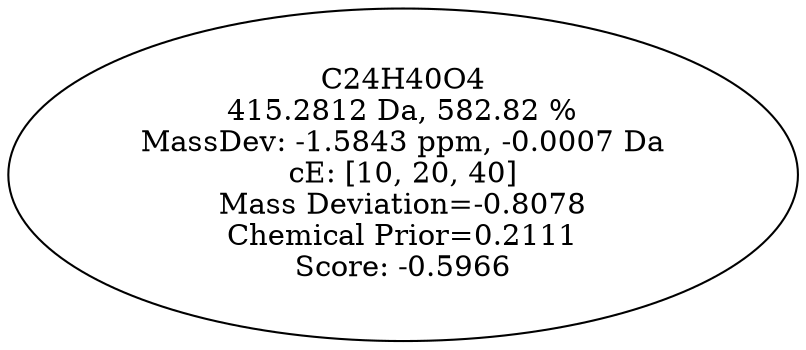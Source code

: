 strict digraph {
v1 [label="C24H40O4\n415.2812 Da, 582.82 %\nMassDev: -1.5843 ppm, -0.0007 Da\ncE: [10, 20, 40]\nMass Deviation=-0.8078\nChemical Prior=0.2111\nScore: -0.5966"];
}